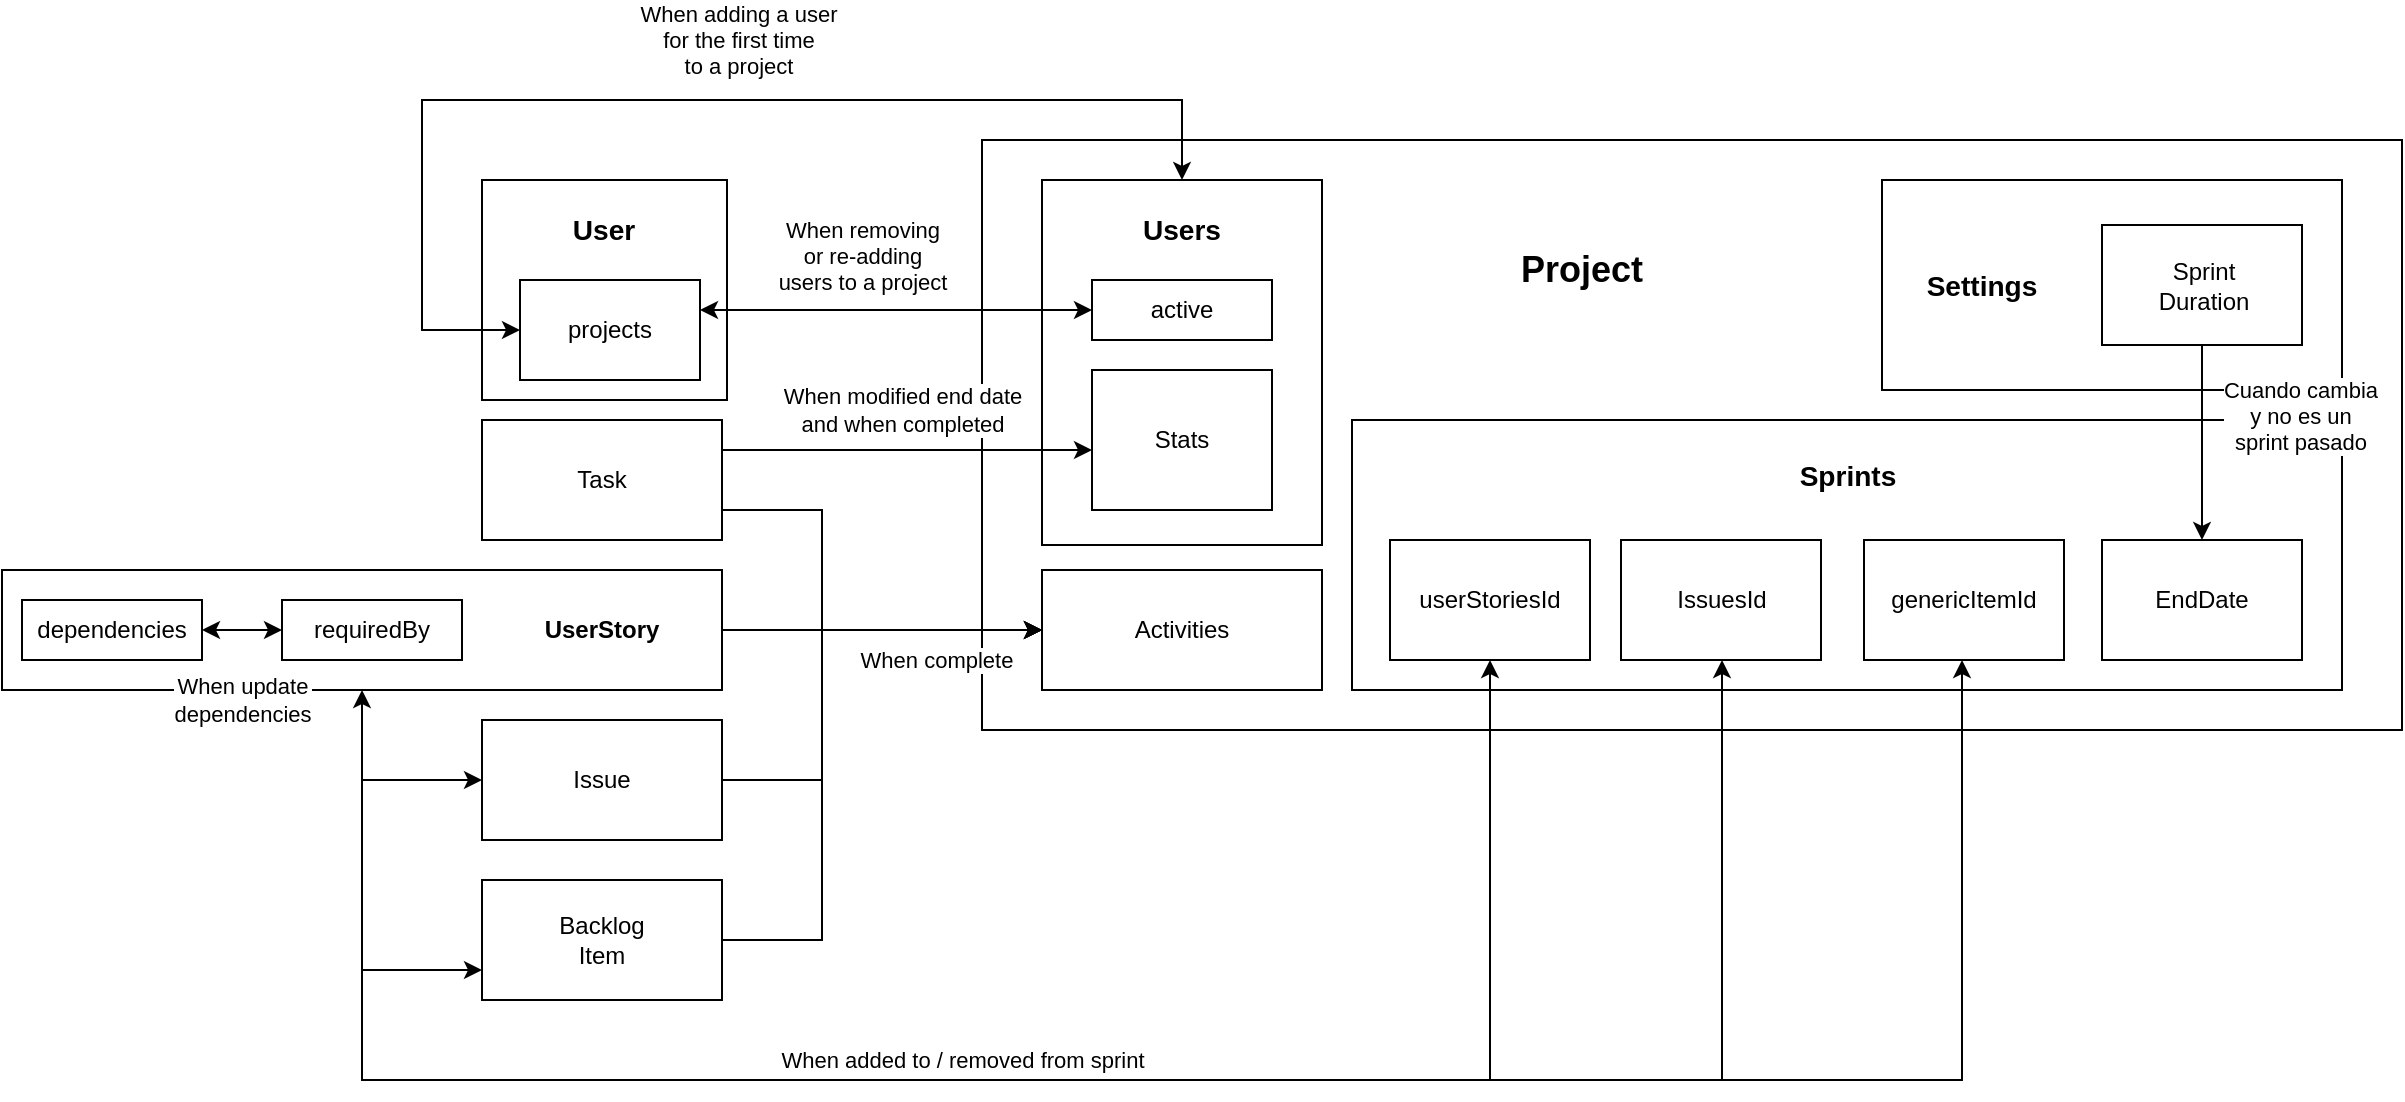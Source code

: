 <mxfile version="26.1.0">
  <diagram name="Página-1" id="4OTmXY2Rh0phOZ1CV6iW">
    <mxGraphModel dx="1303" dy="747" grid="1" gridSize="10" guides="1" tooltips="1" connect="1" arrows="1" fold="1" page="1" pageScale="1" pageWidth="827" pageHeight="1169" math="0" shadow="0">
      <root>
        <mxCell id="0" />
        <mxCell id="1" parent="0" />
        <mxCell id="syVXaHFY9ad1_4dyUhUQ-1" value="" style="rounded=0;whiteSpace=wrap;html=1;" vertex="1" parent="1">
          <mxGeometry x="240" y="430" width="120" height="60" as="geometry" />
        </mxCell>
        <mxCell id="syVXaHFY9ad1_4dyUhUQ-4" value="" style="rounded=0;whiteSpace=wrap;html=1;" vertex="1" parent="1">
          <mxGeometry x="490" y="290" width="710" height="295" as="geometry" />
        </mxCell>
        <mxCell id="syVXaHFY9ad1_4dyUhUQ-5" value="Task" style="text;html=1;align=center;verticalAlign=middle;whiteSpace=wrap;rounded=0;" vertex="1" parent="1">
          <mxGeometry x="270" y="445" width="60" height="30" as="geometry" />
        </mxCell>
        <mxCell id="syVXaHFY9ad1_4dyUhUQ-6" value="&lt;h2&gt;Project&lt;/h2&gt;" style="text;html=1;align=center;verticalAlign=middle;whiteSpace=wrap;rounded=0;" vertex="1" parent="1">
          <mxGeometry x="760" y="340" width="60" height="30" as="geometry" />
        </mxCell>
        <mxCell id="syVXaHFY9ad1_4dyUhUQ-7" value="" style="rounded=0;whiteSpace=wrap;html=1;" vertex="1" parent="1">
          <mxGeometry x="520" y="505" width="140" height="60" as="geometry" />
        </mxCell>
        <mxCell id="syVXaHFY9ad1_4dyUhUQ-8" value="Activities" style="text;html=1;align=center;verticalAlign=middle;whiteSpace=wrap;rounded=0;" vertex="1" parent="1">
          <mxGeometry x="560" y="520" width="60" height="30" as="geometry" />
        </mxCell>
        <mxCell id="syVXaHFY9ad1_4dyUhUQ-2" style="edgeStyle=orthogonalEdgeStyle;rounded=0;orthogonalLoop=1;jettySize=auto;html=1;entryX=0;entryY=0.5;entryDx=0;entryDy=0;exitX=1;exitY=0.75;exitDx=0;exitDy=0;" edge="1" parent="1" source="syVXaHFY9ad1_4dyUhUQ-1" target="syVXaHFY9ad1_4dyUhUQ-7">
          <mxGeometry relative="1" as="geometry">
            <mxPoint x="480" y="540" as="targetPoint" />
            <Array as="points">
              <mxPoint x="410" y="475" />
              <mxPoint x="410" y="535" />
            </Array>
          </mxGeometry>
        </mxCell>
        <mxCell id="syVXaHFY9ad1_4dyUhUQ-3" value="When complete" style="edgeLabel;html=1;align=center;verticalAlign=middle;resizable=0;points=[];" vertex="1" connectable="0" parent="syVXaHFY9ad1_4dyUhUQ-2">
          <mxGeometry x="0.115" y="-2" relative="1" as="geometry">
            <mxPoint x="44" y="13" as="offset" />
          </mxGeometry>
        </mxCell>
        <mxCell id="syVXaHFY9ad1_4dyUhUQ-16" style="edgeStyle=orthogonalEdgeStyle;rounded=0;orthogonalLoop=1;jettySize=auto;html=1;entryX=0;entryY=0.5;entryDx=0;entryDy=0;" edge="1" parent="1" source="syVXaHFY9ad1_4dyUhUQ-9" target="syVXaHFY9ad1_4dyUhUQ-7">
          <mxGeometry relative="1" as="geometry" />
        </mxCell>
        <mxCell id="syVXaHFY9ad1_4dyUhUQ-9" value="" style="rounded=0;whiteSpace=wrap;html=1;" vertex="1" parent="1">
          <mxGeometry y="505" width="360" height="60" as="geometry" />
        </mxCell>
        <mxCell id="syVXaHFY9ad1_4dyUhUQ-10" value="&lt;h4&gt;UserStory&lt;/h4&gt;" style="text;html=1;align=center;verticalAlign=middle;whiteSpace=wrap;rounded=0;" vertex="1" parent="1">
          <mxGeometry x="270" y="520" width="60" height="30" as="geometry" />
        </mxCell>
        <mxCell id="syVXaHFY9ad1_4dyUhUQ-17" style="edgeStyle=orthogonalEdgeStyle;rounded=0;orthogonalLoop=1;jettySize=auto;html=1;entryX=0;entryY=0.5;entryDx=0;entryDy=0;" edge="1" parent="1" source="syVXaHFY9ad1_4dyUhUQ-11" target="syVXaHFY9ad1_4dyUhUQ-7">
          <mxGeometry relative="1" as="geometry">
            <Array as="points">
              <mxPoint x="410" y="610" />
              <mxPoint x="410" y="535" />
            </Array>
          </mxGeometry>
        </mxCell>
        <mxCell id="syVXaHFY9ad1_4dyUhUQ-11" value="" style="rounded=0;whiteSpace=wrap;html=1;" vertex="1" parent="1">
          <mxGeometry x="240" y="580" width="120" height="60" as="geometry" />
        </mxCell>
        <mxCell id="syVXaHFY9ad1_4dyUhUQ-12" value="Issue" style="text;html=1;align=center;verticalAlign=middle;whiteSpace=wrap;rounded=0;" vertex="1" parent="1">
          <mxGeometry x="270" y="595" width="60" height="30" as="geometry" />
        </mxCell>
        <mxCell id="syVXaHFY9ad1_4dyUhUQ-20" style="edgeStyle=orthogonalEdgeStyle;rounded=0;orthogonalLoop=1;jettySize=auto;html=1;entryX=0;entryY=0.5;entryDx=0;entryDy=0;" edge="1" parent="1" source="syVXaHFY9ad1_4dyUhUQ-18" target="syVXaHFY9ad1_4dyUhUQ-7">
          <mxGeometry relative="1" as="geometry">
            <Array as="points">
              <mxPoint x="410" y="690" />
              <mxPoint x="410" y="535" />
            </Array>
          </mxGeometry>
        </mxCell>
        <mxCell id="syVXaHFY9ad1_4dyUhUQ-18" value="" style="rounded=0;whiteSpace=wrap;html=1;" vertex="1" parent="1">
          <mxGeometry x="240" y="660" width="120" height="60" as="geometry" />
        </mxCell>
        <mxCell id="syVXaHFY9ad1_4dyUhUQ-19" value="Backlog Item" style="text;html=1;align=center;verticalAlign=middle;whiteSpace=wrap;rounded=0;" vertex="1" parent="1">
          <mxGeometry x="270" y="675" width="60" height="30" as="geometry" />
        </mxCell>
        <mxCell id="syVXaHFY9ad1_4dyUhUQ-30" value="" style="rounded=0;whiteSpace=wrap;html=1;" vertex="1" parent="1">
          <mxGeometry x="675" y="430" width="495" height="135" as="geometry" />
        </mxCell>
        <mxCell id="syVXaHFY9ad1_4dyUhUQ-31" value="&lt;h3&gt;Sprints&lt;/h3&gt;" style="text;html=1;align=center;verticalAlign=middle;whiteSpace=wrap;rounded=0;" vertex="1" parent="1">
          <mxGeometry x="892.5" y="442.5" width="60" height="30" as="geometry" />
        </mxCell>
        <mxCell id="syVXaHFY9ad1_4dyUhUQ-32" value="" style="rounded=0;whiteSpace=wrap;html=1;" vertex="1" parent="1">
          <mxGeometry x="694" y="490" width="100" height="60" as="geometry" />
        </mxCell>
        <mxCell id="syVXaHFY9ad1_4dyUhUQ-33" value="userStoriesId" style="text;html=1;align=center;verticalAlign=middle;whiteSpace=wrap;rounded=0;" vertex="1" parent="1">
          <mxGeometry x="714" y="505" width="60" height="30" as="geometry" />
        </mxCell>
        <mxCell id="syVXaHFY9ad1_4dyUhUQ-34" value="" style="rounded=0;whiteSpace=wrap;html=1;" vertex="1" parent="1">
          <mxGeometry x="809.5" y="490" width="100" height="60" as="geometry" />
        </mxCell>
        <mxCell id="syVXaHFY9ad1_4dyUhUQ-35" value="IssuesId" style="text;html=1;align=center;verticalAlign=middle;whiteSpace=wrap;rounded=0;" vertex="1" parent="1">
          <mxGeometry x="829.5" y="505" width="60" height="30" as="geometry" />
        </mxCell>
        <mxCell id="syVXaHFY9ad1_4dyUhUQ-36" value="" style="rounded=0;whiteSpace=wrap;html=1;" vertex="1" parent="1">
          <mxGeometry x="931" y="490" width="100" height="60" as="geometry" />
        </mxCell>
        <mxCell id="syVXaHFY9ad1_4dyUhUQ-37" value="genericItemId" style="text;html=1;align=center;verticalAlign=middle;whiteSpace=wrap;rounded=0;" vertex="1" parent="1">
          <mxGeometry x="951" y="505" width="60" height="30" as="geometry" />
        </mxCell>
        <mxCell id="syVXaHFY9ad1_4dyUhUQ-38" style="edgeStyle=orthogonalEdgeStyle;rounded=0;orthogonalLoop=1;jettySize=auto;html=1;entryX=0.5;entryY=1;entryDx=0;entryDy=0;startArrow=classic;startFill=1;" edge="1" parent="1" source="syVXaHFY9ad1_4dyUhUQ-9" target="syVXaHFY9ad1_4dyUhUQ-32">
          <mxGeometry relative="1" as="geometry">
            <Array as="points">
              <mxPoint x="180" y="760" />
              <mxPoint x="744" y="760" />
            </Array>
          </mxGeometry>
        </mxCell>
        <mxCell id="syVXaHFY9ad1_4dyUhUQ-39" style="edgeStyle=orthogonalEdgeStyle;rounded=0;orthogonalLoop=1;jettySize=auto;html=1;entryX=0.5;entryY=1;entryDx=0;entryDy=0;startArrow=classic;startFill=1;exitX=0;exitY=0.5;exitDx=0;exitDy=0;" edge="1" parent="1" source="syVXaHFY9ad1_4dyUhUQ-11" target="syVXaHFY9ad1_4dyUhUQ-34">
          <mxGeometry relative="1" as="geometry">
            <mxPoint x="240" y="550" as="sourcePoint" />
            <mxPoint x="754" y="560" as="targetPoint" />
            <Array as="points">
              <mxPoint x="180" y="610" />
              <mxPoint x="180" y="760" />
              <mxPoint x="860" y="760" />
              <mxPoint x="860" y="550" />
            </Array>
          </mxGeometry>
        </mxCell>
        <mxCell id="syVXaHFY9ad1_4dyUhUQ-40" style="edgeStyle=orthogonalEdgeStyle;rounded=0;orthogonalLoop=1;jettySize=auto;html=1;exitX=0;exitY=0.75;exitDx=0;exitDy=0;startArrow=classic;startFill=1;" edge="1" parent="1" source="syVXaHFY9ad1_4dyUhUQ-18" target="syVXaHFY9ad1_4dyUhUQ-36">
          <mxGeometry relative="1" as="geometry">
            <mxPoint x="427.47" y="710" as="sourcePoint" />
            <mxPoint x="811.47" y="630" as="targetPoint" />
            <Array as="points">
              <mxPoint x="180" y="705" />
              <mxPoint x="180" y="760" />
              <mxPoint x="980" y="760" />
            </Array>
          </mxGeometry>
        </mxCell>
        <mxCell id="syVXaHFY9ad1_4dyUhUQ-41" value="When added to / removed from sprint" style="edgeLabel;html=1;align=center;verticalAlign=middle;resizable=0;points=[];" vertex="1" connectable="0" parent="syVXaHFY9ad1_4dyUhUQ-40">
          <mxGeometry x="-0.348" y="3" relative="1" as="geometry">
            <mxPoint x="48" y="-7" as="offset" />
          </mxGeometry>
        </mxCell>
        <mxCell id="syVXaHFY9ad1_4dyUhUQ-43" value="" style="rounded=0;whiteSpace=wrap;html=1;" vertex="1" parent="1">
          <mxGeometry x="1050" y="490" width="100" height="60" as="geometry" />
        </mxCell>
        <mxCell id="syVXaHFY9ad1_4dyUhUQ-44" value="EndDate" style="text;html=1;align=center;verticalAlign=middle;whiteSpace=wrap;rounded=0;" vertex="1" parent="1">
          <mxGeometry x="1070" y="505" width="60" height="30" as="geometry" />
        </mxCell>
        <mxCell id="syVXaHFY9ad1_4dyUhUQ-45" value="" style="rounded=0;whiteSpace=wrap;html=1;" vertex="1" parent="1">
          <mxGeometry x="940" y="310" width="230" height="105" as="geometry" />
        </mxCell>
        <mxCell id="syVXaHFY9ad1_4dyUhUQ-46" value="&lt;h3&gt;Settings&lt;/h3&gt;" style="text;html=1;align=center;verticalAlign=middle;whiteSpace=wrap;rounded=0;" vertex="1" parent="1">
          <mxGeometry x="960" y="347.5" width="60" height="30" as="geometry" />
        </mxCell>
        <mxCell id="syVXaHFY9ad1_4dyUhUQ-49" style="edgeStyle=orthogonalEdgeStyle;rounded=0;orthogonalLoop=1;jettySize=auto;html=1;entryX=0.5;entryY=0;entryDx=0;entryDy=0;" edge="1" parent="1" source="syVXaHFY9ad1_4dyUhUQ-47" target="syVXaHFY9ad1_4dyUhUQ-43">
          <mxGeometry relative="1" as="geometry" />
        </mxCell>
        <mxCell id="syVXaHFY9ad1_4dyUhUQ-50" value="Cuando cambia&lt;div&gt;y no es un&lt;/div&gt;&lt;div&gt;sprint pasado&lt;/div&gt;" style="edgeLabel;html=1;align=center;verticalAlign=middle;resizable=0;points=[];" vertex="1" connectable="0" parent="syVXaHFY9ad1_4dyUhUQ-49">
          <mxGeometry x="0.307" y="-1" relative="1" as="geometry">
            <mxPoint x="50" y="-28" as="offset" />
          </mxGeometry>
        </mxCell>
        <mxCell id="syVXaHFY9ad1_4dyUhUQ-47" value="" style="rounded=0;whiteSpace=wrap;html=1;" vertex="1" parent="1">
          <mxGeometry x="1050" y="332.5" width="100" height="60" as="geometry" />
        </mxCell>
        <mxCell id="syVXaHFY9ad1_4dyUhUQ-48" value="Sprint Duration" style="text;html=1;align=center;verticalAlign=middle;whiteSpace=wrap;rounded=0;" vertex="1" parent="1">
          <mxGeometry x="1071" y="347.5" width="60" height="30" as="geometry" />
        </mxCell>
        <mxCell id="syVXaHFY9ad1_4dyUhUQ-51" value="" style="rounded=0;whiteSpace=wrap;html=1;" vertex="1" parent="1">
          <mxGeometry x="520" y="310" width="140" height="182.5" as="geometry" />
        </mxCell>
        <mxCell id="syVXaHFY9ad1_4dyUhUQ-21" value="" style="rounded=0;whiteSpace=wrap;html=1;" vertex="1" parent="1">
          <mxGeometry x="545" y="405" width="90" height="70" as="geometry" />
        </mxCell>
        <mxCell id="syVXaHFY9ad1_4dyUhUQ-23" value="Stats" style="text;html=1;align=center;verticalAlign=middle;whiteSpace=wrap;rounded=0;" vertex="1" parent="1">
          <mxGeometry x="560" y="425" width="60" height="30" as="geometry" />
        </mxCell>
        <mxCell id="syVXaHFY9ad1_4dyUhUQ-26" style="edgeStyle=orthogonalEdgeStyle;rounded=0;orthogonalLoop=1;jettySize=auto;html=1;exitX=1;exitY=0.25;exitDx=0;exitDy=0;" edge="1" parent="1" source="syVXaHFY9ad1_4dyUhUQ-1" target="syVXaHFY9ad1_4dyUhUQ-21">
          <mxGeometry relative="1" as="geometry">
            <Array as="points">
              <mxPoint x="460" y="445" />
              <mxPoint x="460" y="445" />
            </Array>
          </mxGeometry>
        </mxCell>
        <mxCell id="syVXaHFY9ad1_4dyUhUQ-27" value="When modified end date&lt;div&gt;and when completed&lt;/div&gt;" style="edgeLabel;html=1;align=center;verticalAlign=middle;resizable=0;points=[];" vertex="1" connectable="0" parent="syVXaHFY9ad1_4dyUhUQ-26">
          <mxGeometry x="-0.046" y="2" relative="1" as="geometry">
            <mxPoint x="2" y="-18" as="offset" />
          </mxGeometry>
        </mxCell>
        <mxCell id="syVXaHFY9ad1_4dyUhUQ-52" value="&lt;h3&gt;Users&lt;/h3&gt;" style="text;html=1;align=center;verticalAlign=middle;whiteSpace=wrap;rounded=0;" vertex="1" parent="1">
          <mxGeometry x="560" y="320" width="60" height="30" as="geometry" />
        </mxCell>
        <mxCell id="syVXaHFY9ad1_4dyUhUQ-53" value="" style="rounded=0;whiteSpace=wrap;html=1;" vertex="1" parent="1">
          <mxGeometry x="545" y="360" width="90" height="30" as="geometry" />
        </mxCell>
        <mxCell id="syVXaHFY9ad1_4dyUhUQ-54" value="active" style="text;html=1;align=center;verticalAlign=middle;whiteSpace=wrap;rounded=0;" vertex="1" parent="1">
          <mxGeometry x="560" y="360" width="60" height="30" as="geometry" />
        </mxCell>
        <mxCell id="syVXaHFY9ad1_4dyUhUQ-55" value="" style="rounded=0;whiteSpace=wrap;html=1;" vertex="1" parent="1">
          <mxGeometry x="240" y="310" width="122.5" height="110" as="geometry" />
        </mxCell>
        <mxCell id="syVXaHFY9ad1_4dyUhUQ-56" value="&lt;h3&gt;User&lt;/h3&gt;" style="text;html=1;align=center;verticalAlign=middle;whiteSpace=wrap;rounded=0;" vertex="1" parent="1">
          <mxGeometry x="271.25" y="320" width="60" height="30" as="geometry" />
        </mxCell>
        <mxCell id="syVXaHFY9ad1_4dyUhUQ-59" style="edgeStyle=orthogonalEdgeStyle;rounded=0;orthogonalLoop=1;jettySize=auto;html=1;entryX=0;entryY=0.5;entryDx=0;entryDy=0;startArrow=classic;startFill=1;" edge="1" parent="1" source="syVXaHFY9ad1_4dyUhUQ-57" target="syVXaHFY9ad1_4dyUhUQ-53">
          <mxGeometry relative="1" as="geometry">
            <Array as="points">
              <mxPoint x="400" y="375" />
              <mxPoint x="400" y="375" />
            </Array>
          </mxGeometry>
        </mxCell>
        <mxCell id="syVXaHFY9ad1_4dyUhUQ-70" value="When removing&lt;div&gt;or re-adding&lt;br&gt;&lt;div&gt;users to a&amp;nbsp;&lt;span style=&quot;background-color: light-dark(#ffffff, var(--ge-dark-color, #121212)); color: light-dark(rgb(0, 0, 0), rgb(255, 255, 255));&quot;&gt;project&lt;/span&gt;&lt;/div&gt;&lt;/div&gt;" style="edgeLabel;html=1;align=center;verticalAlign=middle;resizable=0;points=[];" vertex="1" connectable="0" parent="syVXaHFY9ad1_4dyUhUQ-59">
          <mxGeometry x="0.007" y="-2" relative="1" as="geometry">
            <mxPoint x="-18" y="-29" as="offset" />
          </mxGeometry>
        </mxCell>
        <mxCell id="syVXaHFY9ad1_4dyUhUQ-57" value="" style="rounded=0;whiteSpace=wrap;html=1;" vertex="1" parent="1">
          <mxGeometry x="259" y="360" width="90" height="50" as="geometry" />
        </mxCell>
        <mxCell id="syVXaHFY9ad1_4dyUhUQ-58" value="projects" style="text;html=1;align=center;verticalAlign=middle;whiteSpace=wrap;rounded=0;" vertex="1" parent="1">
          <mxGeometry x="274" y="370" width="60" height="30" as="geometry" />
        </mxCell>
        <mxCell id="syVXaHFY9ad1_4dyUhUQ-69" value="When update&lt;div&gt;dependencies&lt;/div&gt;" style="edgeStyle=orthogonalEdgeStyle;rounded=0;orthogonalLoop=1;jettySize=auto;html=1;entryX=0;entryY=0.5;entryDx=0;entryDy=0;startArrow=classic;startFill=1;" edge="1" parent="1" source="syVXaHFY9ad1_4dyUhUQ-65" target="syVXaHFY9ad1_4dyUhUQ-67">
          <mxGeometry y="-35" relative="1" as="geometry">
            <mxPoint as="offset" />
          </mxGeometry>
        </mxCell>
        <mxCell id="syVXaHFY9ad1_4dyUhUQ-65" value="" style="rounded=0;whiteSpace=wrap;html=1;" vertex="1" parent="1">
          <mxGeometry x="10" y="520" width="90" height="30" as="geometry" />
        </mxCell>
        <mxCell id="syVXaHFY9ad1_4dyUhUQ-66" value="dependencies" style="text;html=1;align=center;verticalAlign=middle;whiteSpace=wrap;rounded=0;" vertex="1" parent="1">
          <mxGeometry x="25" y="520" width="60" height="30" as="geometry" />
        </mxCell>
        <mxCell id="syVXaHFY9ad1_4dyUhUQ-67" value="" style="rounded=0;whiteSpace=wrap;html=1;" vertex="1" parent="1">
          <mxGeometry x="140" y="520" width="90" height="30" as="geometry" />
        </mxCell>
        <mxCell id="syVXaHFY9ad1_4dyUhUQ-68" value="requiredBy" style="text;html=1;align=center;verticalAlign=middle;whiteSpace=wrap;rounded=0;" vertex="1" parent="1">
          <mxGeometry x="155" y="520" width="60" height="30" as="geometry" />
        </mxCell>
        <mxCell id="syVXaHFY9ad1_4dyUhUQ-71" style="edgeStyle=orthogonalEdgeStyle;rounded=0;orthogonalLoop=1;jettySize=auto;html=1;entryX=0.5;entryY=0;entryDx=0;entryDy=0;startArrow=classic;startFill=1;" edge="1" parent="1" source="syVXaHFY9ad1_4dyUhUQ-57" target="syVXaHFY9ad1_4dyUhUQ-51">
          <mxGeometry relative="1" as="geometry">
            <Array as="points">
              <mxPoint x="210" y="385" />
              <mxPoint x="210" y="270" />
              <mxPoint x="590" y="270" />
            </Array>
          </mxGeometry>
        </mxCell>
        <mxCell id="syVXaHFY9ad1_4dyUhUQ-72" value="When adding a&amp;nbsp;&lt;span style=&quot;background-color: light-dark(#ffffff, var(--ge-dark-color, #121212)); color: light-dark(rgb(0, 0, 0), rgb(255, 255, 255));&quot;&gt;user&lt;/span&gt;&lt;div&gt;&lt;span style=&quot;background-color: light-dark(#ffffff, var(--ge-dark-color, #121212)); color: light-dark(rgb(0, 0, 0), rgb(255, 255, 255));&quot;&gt;for the first time&lt;/span&gt;&lt;/div&gt;&lt;div&gt;&lt;span style=&quot;background-color: light-dark(#ffffff, var(--ge-dark-color, #121212)); color: light-dark(rgb(0, 0, 0), rgb(255, 255, 255));&quot;&gt;to a project&lt;/span&gt;&lt;/div&gt;" style="edgeLabel;html=1;align=center;verticalAlign=middle;resizable=0;points=[];" vertex="1" connectable="0" parent="syVXaHFY9ad1_4dyUhUQ-71">
          <mxGeometry x="0.041" y="-1" relative="1" as="geometry">
            <mxPoint x="18" y="-31" as="offset" />
          </mxGeometry>
        </mxCell>
      </root>
    </mxGraphModel>
  </diagram>
</mxfile>
